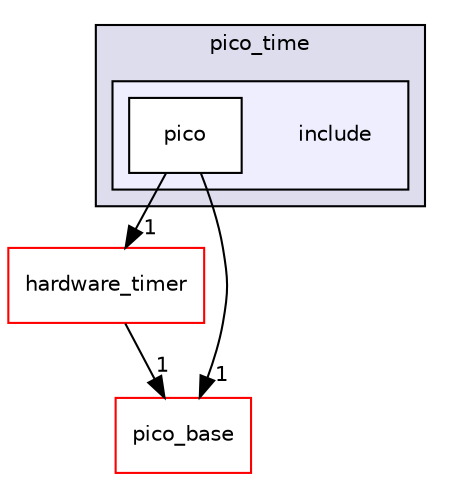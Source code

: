 digraph "pico_time/include" {
  compound=true
  node [ fontsize="10", fontname="Helvetica"];
  edge [ labelfontsize="10", labelfontname="Helvetica"];
  subgraph clusterdir_cc740ddf7ebf14a28f7e7a6178d204e2 {
    graph [ bgcolor="#ddddee", pencolor="black", label="pico_time" fontname="Helvetica", fontsize="10", URL="dir_cc740ddf7ebf14a28f7e7a6178d204e2.html"]
  subgraph clusterdir_7f6704c0c7aea0908c85b6933a3abb3a {
    graph [ bgcolor="#eeeeff", pencolor="black", label="" URL="dir_7f6704c0c7aea0908c85b6933a3abb3a.html"];
    dir_7f6704c0c7aea0908c85b6933a3abb3a [shape=plaintext label="include"];
    dir_b964cebb8b2e52ea010b23b9a9d6fb68 [shape=box label="pico" color="black" fillcolor="white" style="filled" URL="dir_b964cebb8b2e52ea010b23b9a9d6fb68.html"];
  }
  }
  dir_cebeb0d5a079c028abb6d9e9a276866d [shape=box label="hardware_timer" fillcolor="white" style="filled" color="red" URL="dir_cebeb0d5a079c028abb6d9e9a276866d.html"];
  dir_ee4ba4c32933fd9d1c9bce216e67756d [shape=box label="pico_base" fillcolor="white" style="filled" color="red" URL="dir_ee4ba4c32933fd9d1c9bce216e67756d.html"];
  dir_b964cebb8b2e52ea010b23b9a9d6fb68->dir_cebeb0d5a079c028abb6d9e9a276866d [headlabel="1", labeldistance=1.5 headhref="dir_000037_000108.html"];
  dir_b964cebb8b2e52ea010b23b9a9d6fb68->dir_ee4ba4c32933fd9d1c9bce216e67756d [headlabel="1", labeldistance=1.5 headhref="dir_000037_000007.html"];
  dir_cebeb0d5a079c028abb6d9e9a276866d->dir_ee4ba4c32933fd9d1c9bce216e67756d [headlabel="1", labeldistance=1.5 headhref="dir_000108_000007.html"];
}
